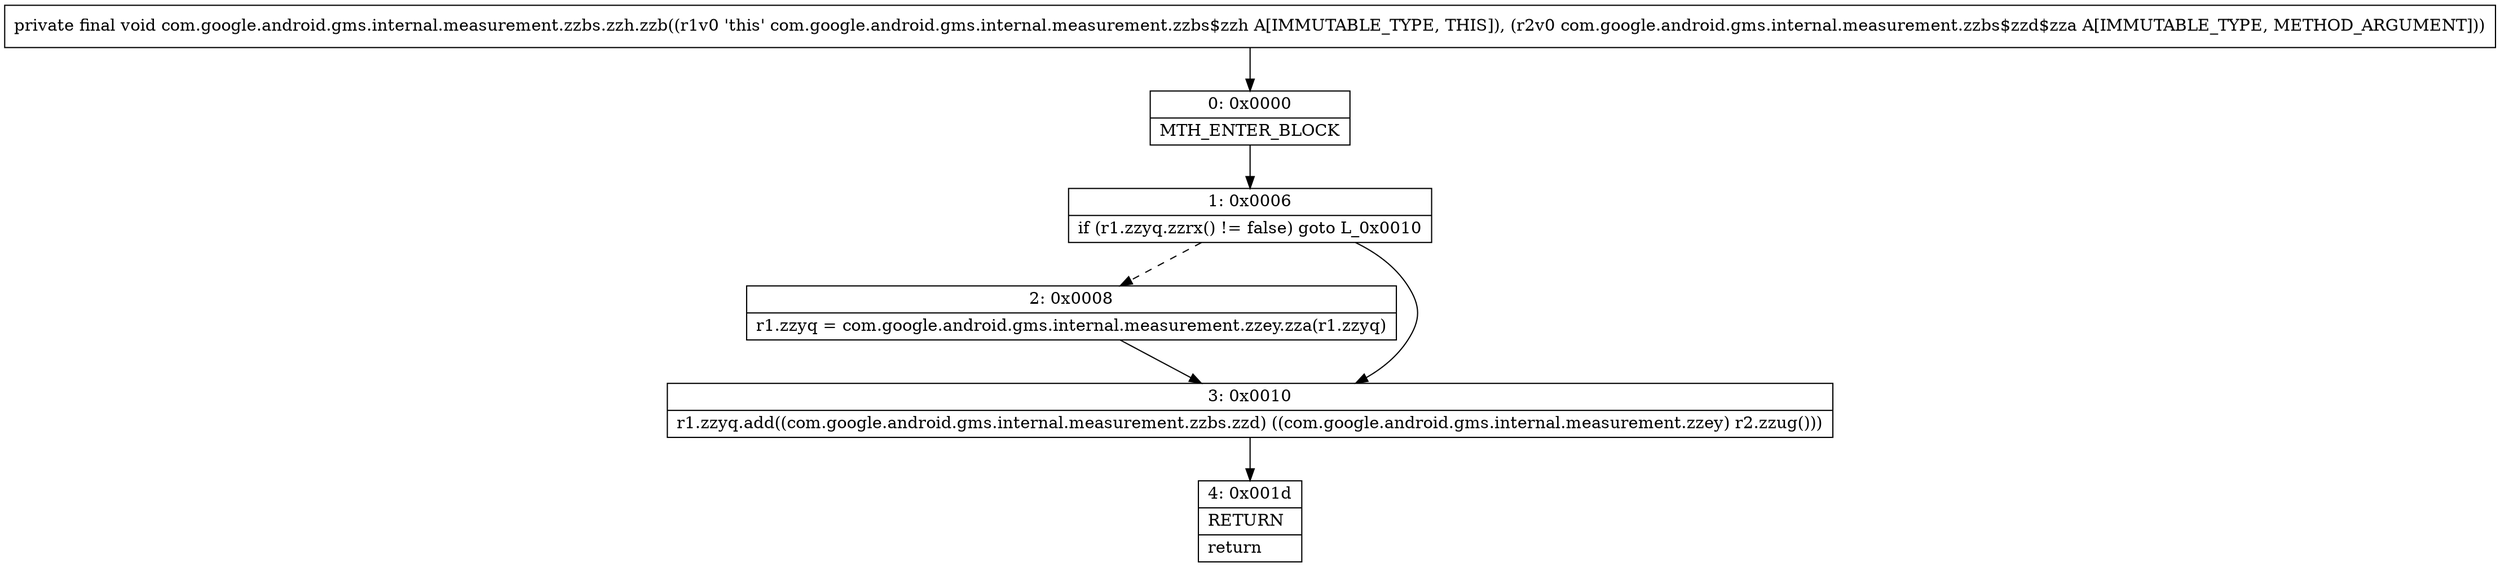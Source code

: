digraph "CFG forcom.google.android.gms.internal.measurement.zzbs.zzh.zzb(Lcom\/google\/android\/gms\/internal\/measurement\/zzbs$zzd$zza;)V" {
Node_0 [shape=record,label="{0\:\ 0x0000|MTH_ENTER_BLOCK\l}"];
Node_1 [shape=record,label="{1\:\ 0x0006|if (r1.zzyq.zzrx() != false) goto L_0x0010\l}"];
Node_2 [shape=record,label="{2\:\ 0x0008|r1.zzyq = com.google.android.gms.internal.measurement.zzey.zza(r1.zzyq)\l}"];
Node_3 [shape=record,label="{3\:\ 0x0010|r1.zzyq.add((com.google.android.gms.internal.measurement.zzbs.zzd) ((com.google.android.gms.internal.measurement.zzey) r2.zzug()))\l}"];
Node_4 [shape=record,label="{4\:\ 0x001d|RETURN\l|return\l}"];
MethodNode[shape=record,label="{private final void com.google.android.gms.internal.measurement.zzbs.zzh.zzb((r1v0 'this' com.google.android.gms.internal.measurement.zzbs$zzh A[IMMUTABLE_TYPE, THIS]), (r2v0 com.google.android.gms.internal.measurement.zzbs$zzd$zza A[IMMUTABLE_TYPE, METHOD_ARGUMENT])) }"];
MethodNode -> Node_0;
Node_0 -> Node_1;
Node_1 -> Node_2[style=dashed];
Node_1 -> Node_3;
Node_2 -> Node_3;
Node_3 -> Node_4;
}

